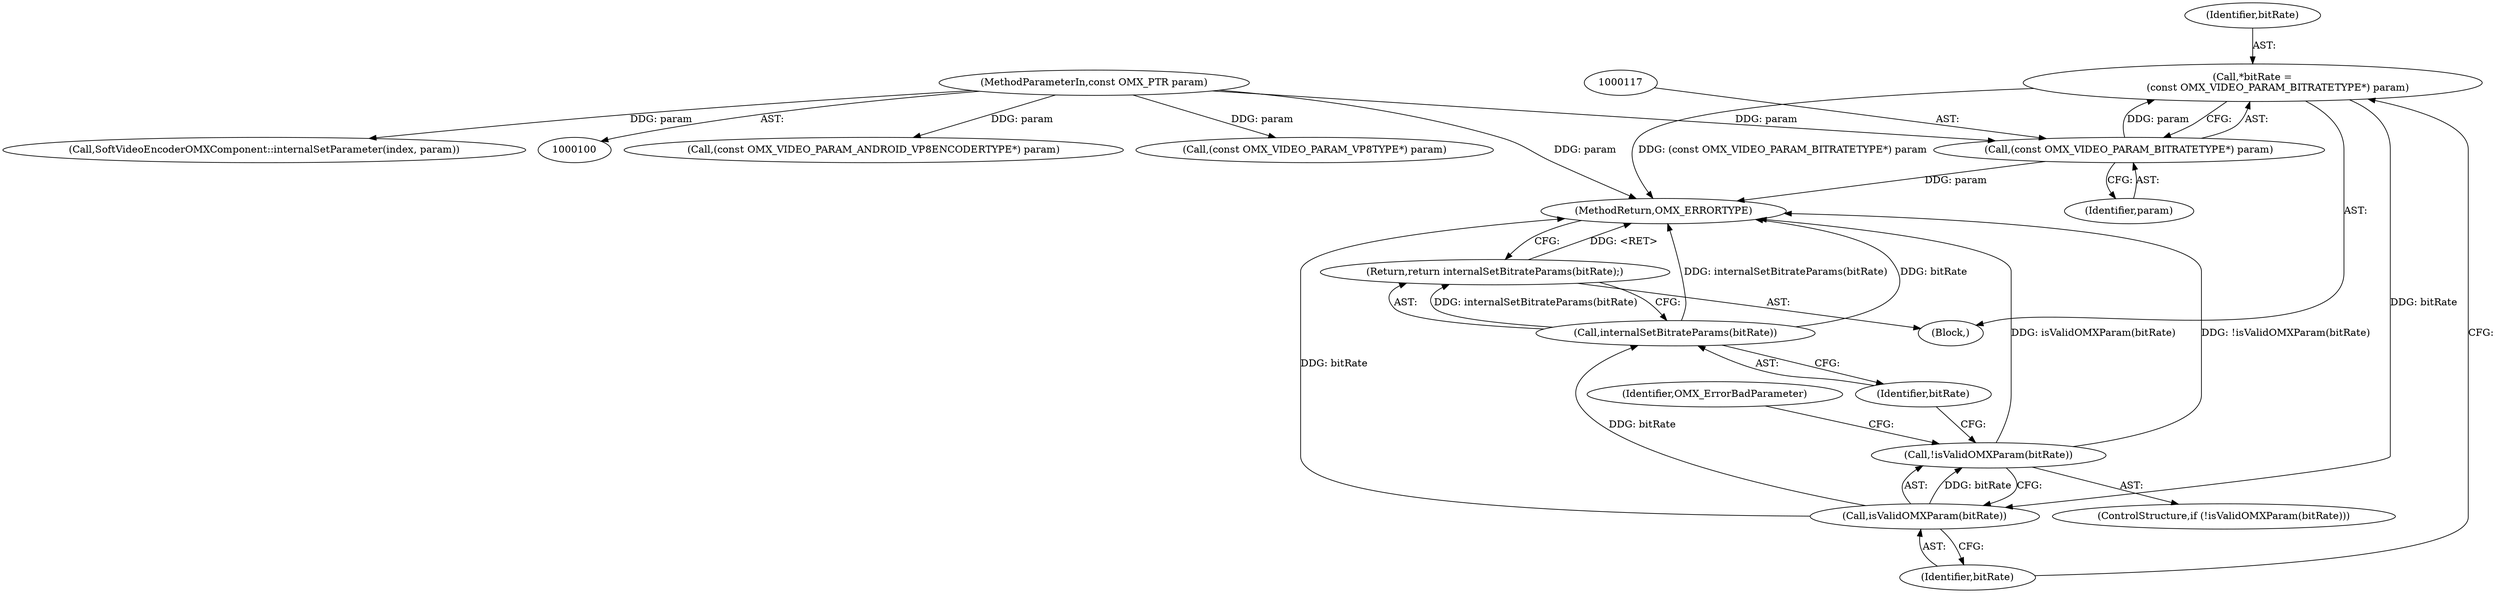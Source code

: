 digraph "0_Android_295c883fe3105b19bcd0f9e07d54c6b589fc5bff_28@pointer" {
"1000114" [label="(Call,*bitRate =\n                (const OMX_VIDEO_PARAM_BITRATETYPE*) param)"];
"1000116" [label="(Call,(const OMX_VIDEO_PARAM_BITRATETYPE*) param)"];
"1000102" [label="(MethodParameterIn,const OMX_PTR param)"];
"1000121" [label="(Call,isValidOMXParam(bitRate))"];
"1000120" [label="(Call,!isValidOMXParam(bitRate))"];
"1000127" [label="(Call,internalSetBitrateParams(bitRate))"];
"1000126" [label="(Return,return internalSetBitrateParams(bitRate);)"];
"1000152" [label="(Call,(const OMX_VIDEO_PARAM_ANDROID_VP8ENCODERTYPE*) param)"];
"1000118" [label="(Identifier,param)"];
"1000102" [label="(MethodParameterIn,const OMX_PTR param)"];
"1000119" [label="(ControlStructure,if (!isValidOMXParam(bitRate)))"];
"1000112" [label="(Block,)"];
"1000134" [label="(Call,(const OMX_VIDEO_PARAM_VP8TYPE*) param)"];
"1000122" [label="(Identifier,bitRate)"];
"1000125" [label="(Identifier,OMX_ErrorBadParameter)"];
"1000128" [label="(Identifier,bitRate)"];
"1000127" [label="(Call,internalSetBitrateParams(bitRate))"];
"1000115" [label="(Identifier,bitRate)"];
"1000116" [label="(Call,(const OMX_VIDEO_PARAM_BITRATETYPE*) param)"];
"1000167" [label="(Call,SoftVideoEncoderOMXComponent::internalSetParameter(index, param))"];
"1000121" [label="(Call,isValidOMXParam(bitRate))"];
"1000114" [label="(Call,*bitRate =\n                (const OMX_VIDEO_PARAM_BITRATETYPE*) param)"];
"1000170" [label="(MethodReturn,OMX_ERRORTYPE)"];
"1000120" [label="(Call,!isValidOMXParam(bitRate))"];
"1000126" [label="(Return,return internalSetBitrateParams(bitRate);)"];
"1000114" -> "1000112"  [label="AST: "];
"1000114" -> "1000116"  [label="CFG: "];
"1000115" -> "1000114"  [label="AST: "];
"1000116" -> "1000114"  [label="AST: "];
"1000122" -> "1000114"  [label="CFG: "];
"1000114" -> "1000170"  [label="DDG: (const OMX_VIDEO_PARAM_BITRATETYPE*) param"];
"1000116" -> "1000114"  [label="DDG: param"];
"1000114" -> "1000121"  [label="DDG: bitRate"];
"1000116" -> "1000118"  [label="CFG: "];
"1000117" -> "1000116"  [label="AST: "];
"1000118" -> "1000116"  [label="AST: "];
"1000116" -> "1000170"  [label="DDG: param"];
"1000102" -> "1000116"  [label="DDG: param"];
"1000102" -> "1000100"  [label="AST: "];
"1000102" -> "1000170"  [label="DDG: param"];
"1000102" -> "1000134"  [label="DDG: param"];
"1000102" -> "1000152"  [label="DDG: param"];
"1000102" -> "1000167"  [label="DDG: param"];
"1000121" -> "1000120"  [label="AST: "];
"1000121" -> "1000122"  [label="CFG: "];
"1000122" -> "1000121"  [label="AST: "];
"1000120" -> "1000121"  [label="CFG: "];
"1000121" -> "1000170"  [label="DDG: bitRate"];
"1000121" -> "1000120"  [label="DDG: bitRate"];
"1000121" -> "1000127"  [label="DDG: bitRate"];
"1000120" -> "1000119"  [label="AST: "];
"1000125" -> "1000120"  [label="CFG: "];
"1000128" -> "1000120"  [label="CFG: "];
"1000120" -> "1000170"  [label="DDG: isValidOMXParam(bitRate)"];
"1000120" -> "1000170"  [label="DDG: !isValidOMXParam(bitRate)"];
"1000127" -> "1000126"  [label="AST: "];
"1000127" -> "1000128"  [label="CFG: "];
"1000128" -> "1000127"  [label="AST: "];
"1000126" -> "1000127"  [label="CFG: "];
"1000127" -> "1000170"  [label="DDG: internalSetBitrateParams(bitRate)"];
"1000127" -> "1000170"  [label="DDG: bitRate"];
"1000127" -> "1000126"  [label="DDG: internalSetBitrateParams(bitRate)"];
"1000126" -> "1000112"  [label="AST: "];
"1000170" -> "1000126"  [label="CFG: "];
"1000126" -> "1000170"  [label="DDG: <RET>"];
}
